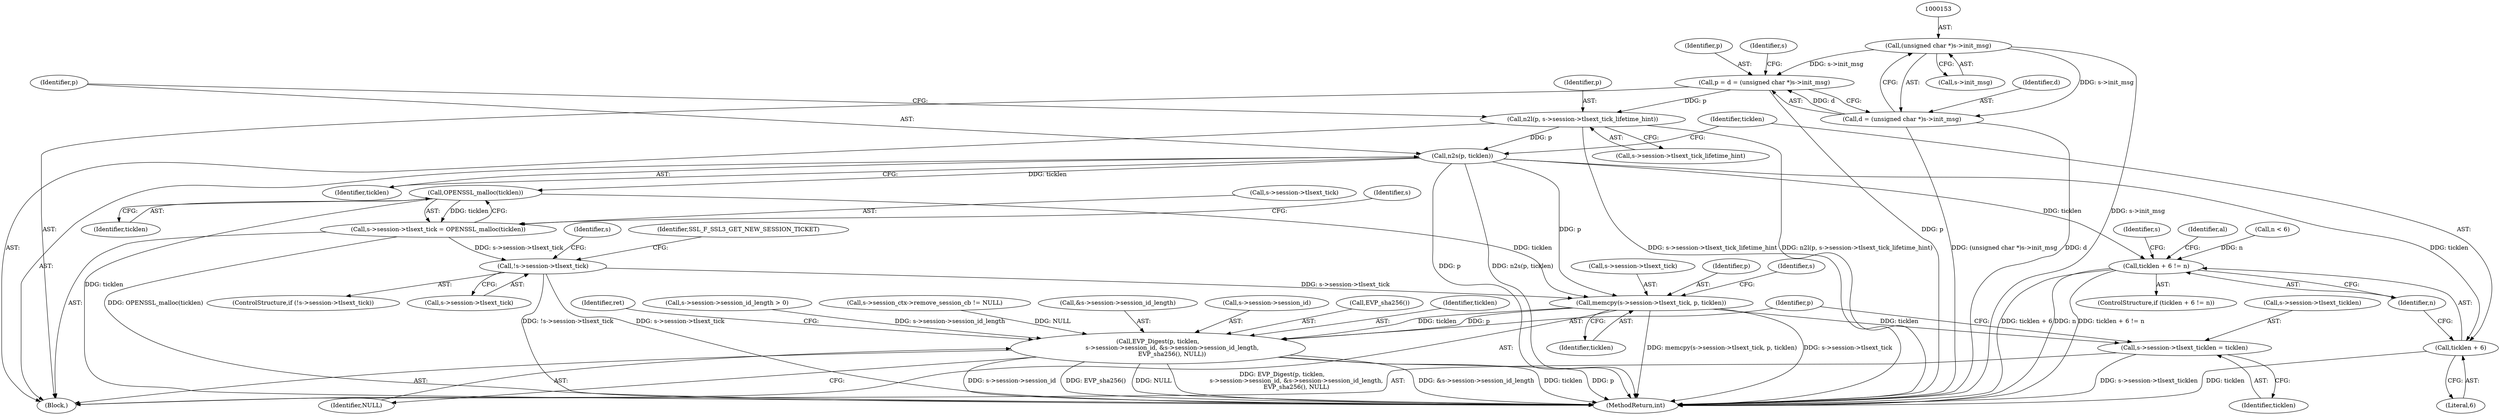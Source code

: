 digraph "0_openssl_98ece4eebfb6cd45cc8d550c6ac0022965071afc@pointer" {
"1000152" [label="(Call,(unsigned char *)s->init_msg)"];
"1000148" [label="(Call,p = d = (unsigned char *)s->init_msg)"];
"1000236" [label="(Call,n2l(p, s->session->tlsext_tick_lifetime_hint))"];
"1000243" [label="(Call,n2s(p, ticklen))"];
"1000247" [label="(Call,ticklen + 6 != n)"];
"1000248" [label="(Call,ticklen + 6)"];
"1000279" [label="(Call,OPENSSL_malloc(ticklen))"];
"1000273" [label="(Call,s->session->tlsext_tick = OPENSSL_malloc(ticklen))"];
"1000282" [label="(Call,!s->session->tlsext_tick)"];
"1000293" [label="(Call,memcpy(s->session->tlsext_tick, p, ticklen))"];
"1000301" [label="(Call,s->session->tlsext_ticklen = ticklen)"];
"1000308" [label="(Call,EVP_Digest(p, ticklen,\n               s->session->session_id, &s->session->session_id_length,\n               EVP_sha256(), NULL))"];
"1000150" [label="(Call,d = (unsigned char *)s->init_msg)"];
"1000302" [label="(Call,s->session->tlsext_ticklen)"];
"1000316" [label="(Call,&s->session->session_id_length)"];
"1000283" [label="(Call,s->session->tlsext_tick)"];
"1000301" [label="(Call,s->session->tlsext_ticklen = ticklen)"];
"1000263" [label="(Identifier,s)"];
"1000151" [label="(Identifier,d)"];
"1000148" [label="(Call,p = d = (unsigned char *)s->init_msg)"];
"1000294" [label="(Call,s->session->tlsext_tick)"];
"1000236" [label="(Call,n2l(p, s->session->tlsext_tick_lifetime_hint))"];
"1000245" [label="(Identifier,ticklen)"];
"1000254" [label="(Identifier,al)"];
"1000249" [label="(Identifier,ticklen)"];
"1000237" [label="(Identifier,p)"];
"1000299" [label="(Identifier,p)"];
"1000308" [label="(Call,EVP_Digest(p, ticklen,\n               s->session->session_id, &s->session->session_id_length,\n               EVP_sha256(), NULL))"];
"1000279" [label="(Call,OPENSSL_malloc(ticklen))"];
"1000244" [label="(Identifier,p)"];
"1000150" [label="(Call,d = (unsigned char *)s->init_msg)"];
"1000108" [label="(Block,)"];
"1000247" [label="(Call,ticklen + 6 != n)"];
"1000311" [label="(Call,s->session->session_id)"];
"1000322" [label="(Call,EVP_sha256())"];
"1000154" [label="(Call,s->init_msg)"];
"1000310" [label="(Identifier,ticklen)"];
"1000137" [label="(Call,n < 6)"];
"1000149" [label="(Identifier,p)"];
"1000280" [label="(Identifier,ticklen)"];
"1000296" [label="(Identifier,s)"];
"1000343" [label="(MethodReturn,int)"];
"1000325" [label="(Identifier,ret)"];
"1000304" [label="(Identifier,s)"];
"1000246" [label="(ControlStructure,if (ticklen + 6 != n))"];
"1000250" [label="(Literal,6)"];
"1000158" [label="(Call,s->session->session_id_length > 0)"];
"1000285" [label="(Identifier,s)"];
"1000300" [label="(Identifier,ticklen)"];
"1000273" [label="(Call,s->session->tlsext_tick = OPENSSL_malloc(ticklen))"];
"1000161" [label="(Identifier,s)"];
"1000293" [label="(Call,memcpy(s->session->tlsext_tick, p, ticklen))"];
"1000281" [label="(ControlStructure,if (!s->session->tlsext_tick))"];
"1000238" [label="(Call,s->session->tlsext_tick_lifetime_hint)"];
"1000309" [label="(Identifier,p)"];
"1000323" [label="(Identifier,NULL)"];
"1000282" [label="(Call,!s->session->tlsext_tick)"];
"1000274" [label="(Call,s->session->tlsext_tick)"];
"1000307" [label="(Identifier,ticklen)"];
"1000152" [label="(Call,(unsigned char *)s->init_msg)"];
"1000243" [label="(Call,n2s(p, ticklen))"];
"1000251" [label="(Identifier,n)"];
"1000290" [label="(Identifier,SSL_F_SSL3_GET_NEW_SESSION_TICKET)"];
"1000248" [label="(Call,ticklen + 6)"];
"1000186" [label="(Call,s->session_ctx->remove_session_cb != NULL)"];
"1000152" -> "1000150"  [label="AST: "];
"1000152" -> "1000154"  [label="CFG: "];
"1000153" -> "1000152"  [label="AST: "];
"1000154" -> "1000152"  [label="AST: "];
"1000150" -> "1000152"  [label="CFG: "];
"1000152" -> "1000343"  [label="DDG: s->init_msg"];
"1000152" -> "1000148"  [label="DDG: s->init_msg"];
"1000152" -> "1000150"  [label="DDG: s->init_msg"];
"1000148" -> "1000108"  [label="AST: "];
"1000148" -> "1000150"  [label="CFG: "];
"1000149" -> "1000148"  [label="AST: "];
"1000150" -> "1000148"  [label="AST: "];
"1000161" -> "1000148"  [label="CFG: "];
"1000148" -> "1000343"  [label="DDG: p"];
"1000150" -> "1000148"  [label="DDG: d"];
"1000148" -> "1000236"  [label="DDG: p"];
"1000236" -> "1000108"  [label="AST: "];
"1000236" -> "1000238"  [label="CFG: "];
"1000237" -> "1000236"  [label="AST: "];
"1000238" -> "1000236"  [label="AST: "];
"1000244" -> "1000236"  [label="CFG: "];
"1000236" -> "1000343"  [label="DDG: n2l(p, s->session->tlsext_tick_lifetime_hint)"];
"1000236" -> "1000343"  [label="DDG: s->session->tlsext_tick_lifetime_hint"];
"1000236" -> "1000243"  [label="DDG: p"];
"1000243" -> "1000108"  [label="AST: "];
"1000243" -> "1000245"  [label="CFG: "];
"1000244" -> "1000243"  [label="AST: "];
"1000245" -> "1000243"  [label="AST: "];
"1000249" -> "1000243"  [label="CFG: "];
"1000243" -> "1000343"  [label="DDG: p"];
"1000243" -> "1000343"  [label="DDG: n2s(p, ticklen)"];
"1000243" -> "1000247"  [label="DDG: ticklen"];
"1000243" -> "1000248"  [label="DDG: ticklen"];
"1000243" -> "1000279"  [label="DDG: ticklen"];
"1000243" -> "1000293"  [label="DDG: p"];
"1000247" -> "1000246"  [label="AST: "];
"1000247" -> "1000251"  [label="CFG: "];
"1000248" -> "1000247"  [label="AST: "];
"1000251" -> "1000247"  [label="AST: "];
"1000254" -> "1000247"  [label="CFG: "];
"1000263" -> "1000247"  [label="CFG: "];
"1000247" -> "1000343"  [label="DDG: ticklen + 6"];
"1000247" -> "1000343"  [label="DDG: n"];
"1000247" -> "1000343"  [label="DDG: ticklen + 6 != n"];
"1000137" -> "1000247"  [label="DDG: n"];
"1000248" -> "1000250"  [label="CFG: "];
"1000249" -> "1000248"  [label="AST: "];
"1000250" -> "1000248"  [label="AST: "];
"1000251" -> "1000248"  [label="CFG: "];
"1000248" -> "1000343"  [label="DDG: ticklen"];
"1000279" -> "1000273"  [label="AST: "];
"1000279" -> "1000280"  [label="CFG: "];
"1000280" -> "1000279"  [label="AST: "];
"1000273" -> "1000279"  [label="CFG: "];
"1000279" -> "1000343"  [label="DDG: ticklen"];
"1000279" -> "1000273"  [label="DDG: ticklen"];
"1000279" -> "1000293"  [label="DDG: ticklen"];
"1000273" -> "1000108"  [label="AST: "];
"1000274" -> "1000273"  [label="AST: "];
"1000285" -> "1000273"  [label="CFG: "];
"1000273" -> "1000343"  [label="DDG: OPENSSL_malloc(ticklen)"];
"1000273" -> "1000282"  [label="DDG: s->session->tlsext_tick"];
"1000282" -> "1000281"  [label="AST: "];
"1000282" -> "1000283"  [label="CFG: "];
"1000283" -> "1000282"  [label="AST: "];
"1000290" -> "1000282"  [label="CFG: "];
"1000296" -> "1000282"  [label="CFG: "];
"1000282" -> "1000343"  [label="DDG: !s->session->tlsext_tick"];
"1000282" -> "1000343"  [label="DDG: s->session->tlsext_tick"];
"1000282" -> "1000293"  [label="DDG: s->session->tlsext_tick"];
"1000293" -> "1000108"  [label="AST: "];
"1000293" -> "1000300"  [label="CFG: "];
"1000294" -> "1000293"  [label="AST: "];
"1000299" -> "1000293"  [label="AST: "];
"1000300" -> "1000293"  [label="AST: "];
"1000304" -> "1000293"  [label="CFG: "];
"1000293" -> "1000343"  [label="DDG: memcpy(s->session->tlsext_tick, p, ticklen)"];
"1000293" -> "1000343"  [label="DDG: s->session->tlsext_tick"];
"1000293" -> "1000301"  [label="DDG: ticklen"];
"1000293" -> "1000308"  [label="DDG: p"];
"1000293" -> "1000308"  [label="DDG: ticklen"];
"1000301" -> "1000108"  [label="AST: "];
"1000301" -> "1000307"  [label="CFG: "];
"1000302" -> "1000301"  [label="AST: "];
"1000307" -> "1000301"  [label="AST: "];
"1000309" -> "1000301"  [label="CFG: "];
"1000301" -> "1000343"  [label="DDG: s->session->tlsext_ticklen"];
"1000308" -> "1000108"  [label="AST: "];
"1000308" -> "1000323"  [label="CFG: "];
"1000309" -> "1000308"  [label="AST: "];
"1000310" -> "1000308"  [label="AST: "];
"1000311" -> "1000308"  [label="AST: "];
"1000316" -> "1000308"  [label="AST: "];
"1000322" -> "1000308"  [label="AST: "];
"1000323" -> "1000308"  [label="AST: "];
"1000325" -> "1000308"  [label="CFG: "];
"1000308" -> "1000343"  [label="DDG: &s->session->session_id_length"];
"1000308" -> "1000343"  [label="DDG: ticklen"];
"1000308" -> "1000343"  [label="DDG: p"];
"1000308" -> "1000343"  [label="DDG: s->session->session_id"];
"1000308" -> "1000343"  [label="DDG: EVP_sha256()"];
"1000308" -> "1000343"  [label="DDG: NULL"];
"1000308" -> "1000343"  [label="DDG: EVP_Digest(p, ticklen,\n               s->session->session_id, &s->session->session_id_length,\n               EVP_sha256(), NULL)"];
"1000158" -> "1000308"  [label="DDG: s->session->session_id_length"];
"1000186" -> "1000308"  [label="DDG: NULL"];
"1000151" -> "1000150"  [label="AST: "];
"1000150" -> "1000343"  [label="DDG: (unsigned char *)s->init_msg"];
"1000150" -> "1000343"  [label="DDG: d"];
}

